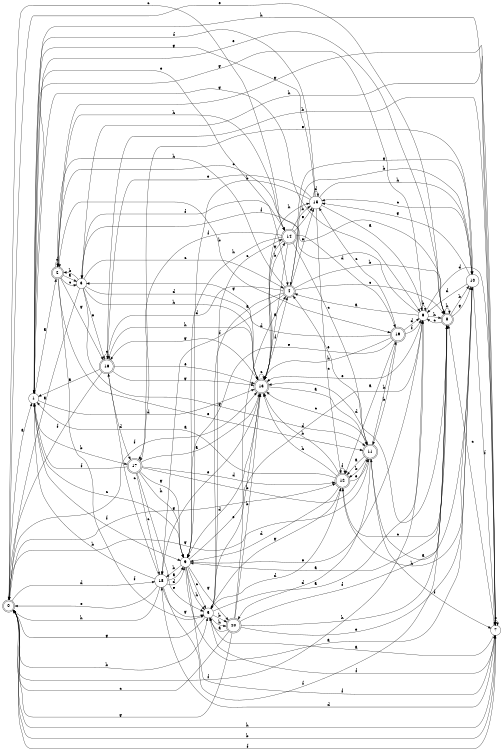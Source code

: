 digraph n17_2 {
__start0 [label="" shape="none"];

rankdir=LR;
size="8,5";

s0 [style="rounded,filled", color="black", fillcolor="white" shape="doublecircle", label="0"];
s1 [style="filled", color="black", fillcolor="white" shape="circle", label="1"];
s2 [style="rounded,filled", color="black", fillcolor="white" shape="doublecircle", label="2"];
s3 [style="filled", color="black", fillcolor="white" shape="circle", label="3"];
s4 [style="rounded,filled", color="black", fillcolor="white" shape="doublecircle", label="4"];
s5 [style="filled", color="black", fillcolor="white" shape="circle", label="5"];
s6 [style="filled", color="black", fillcolor="white" shape="circle", label="6"];
s7 [style="filled", color="black", fillcolor="white" shape="circle", label="7"];
s8 [style="rounded,filled", color="black", fillcolor="white" shape="doublecircle", label="8"];
s9 [style="filled", color="black", fillcolor="white" shape="circle", label="9"];
s10 [style="filled", color="black", fillcolor="white" shape="circle", label="10"];
s11 [style="rounded,filled", color="black", fillcolor="white" shape="doublecircle", label="11"];
s12 [style="rounded,filled", color="black", fillcolor="white" shape="doublecircle", label="12"];
s13 [style="rounded,filled", color="black", fillcolor="white" shape="doublecircle", label="13"];
s14 [style="rounded,filled", color="black", fillcolor="white" shape="doublecircle", label="14"];
s15 [style="filled", color="black", fillcolor="white" shape="circle", label="15"];
s16 [style="rounded,filled", color="black", fillcolor="white" shape="doublecircle", label="16"];
s17 [style="rounded,filled", color="black", fillcolor="white" shape="doublecircle", label="17"];
s18 [style="filled", color="black", fillcolor="white" shape="circle", label="18"];
s19 [style="rounded,filled", color="black", fillcolor="white" shape="doublecircle", label="19"];
s20 [style="rounded,filled", color="black", fillcolor="white" shape="doublecircle", label="20"];
s0 -> s1 [label="a"];
s0 -> s5 [label="b"];
s0 -> s14 [label="c"];
s0 -> s18 [label="d"];
s0 -> s8 [label="e"];
s0 -> s13 [label="f"];
s0 -> s12 [label="g"];
s0 -> s7 [label="h"];
s1 -> s2 [label="a"];
s1 -> s17 [label="b"];
s1 -> s9 [label="c"];
s1 -> s13 [label="d"];
s1 -> s4 [label="e"];
s1 -> s9 [label="f"];
s1 -> s6 [label="g"];
s1 -> s7 [label="h"];
s2 -> s3 [label="a"];
s2 -> s19 [label="b"];
s2 -> s3 [label="c"];
s2 -> s2 [label="d"];
s2 -> s11 [label="e"];
s2 -> s5 [label="f"];
s2 -> s16 [label="g"];
s2 -> s14 [label="h"];
s3 -> s0 [label="a"];
s3 -> s2 [label="b"];
s3 -> s4 [label="c"];
s3 -> s13 [label="d"];
s3 -> s16 [label="e"];
s3 -> s14 [label="f"];
s3 -> s11 [label="g"];
s3 -> s13 [label="h"];
s4 -> s5 [label="a"];
s4 -> s8 [label="b"];
s4 -> s8 [label="c"];
s4 -> s16 [label="d"];
s4 -> s15 [label="e"];
s4 -> s18 [label="f"];
s4 -> s10 [label="g"];
s4 -> s2 [label="h"];
s5 -> s6 [label="a"];
s5 -> s20 [label="b"];
s5 -> s14 [label="c"];
s5 -> s12 [label="d"];
s5 -> s13 [label="e"];
s5 -> s7 [label="f"];
s5 -> s0 [label="g"];
s5 -> s20 [label="h"];
s6 -> s4 [label="a"];
s6 -> s6 [label="b"];
s6 -> s2 [label="c"];
s6 -> s7 [label="d"];
s6 -> s13 [label="e"];
s6 -> s0 [label="f"];
s6 -> s1 [label="g"];
s6 -> s8 [label="h"];
s7 -> s5 [label="a"];
s7 -> s0 [label="b"];
s7 -> s8 [label="c"];
s7 -> s18 [label="d"];
s7 -> s7 [label="e"];
s7 -> s0 [label="f"];
s7 -> s2 [label="g"];
s7 -> s3 [label="h"];
s8 -> s9 [label="a"];
s8 -> s10 [label="b"];
s8 -> s6 [label="c"];
s8 -> s13 [label="d"];
s8 -> s1 [label="e"];
s8 -> s3 [label="f"];
s8 -> s10 [label="g"];
s8 -> s8 [label="h"];
s9 -> s10 [label="a"];
s9 -> s18 [label="b"];
s9 -> s5 [label="c"];
s9 -> s6 [label="d"];
s9 -> s6 [label="e"];
s9 -> s7 [label="f"];
s9 -> s20 [label="g"];
s9 -> s5 [label="h"];
s10 -> s11 [label="a"];
s10 -> s4 [label="b"];
s10 -> s15 [label="c"];
s10 -> s6 [label="d"];
s10 -> s17 [label="e"];
s10 -> s7 [label="f"];
s10 -> s15 [label="g"];
s10 -> s12 [label="h"];
s11 -> s12 [label="a"];
s11 -> s12 [label="b"];
s11 -> s13 [label="c"];
s11 -> s20 [label="d"];
s11 -> s4 [label="e"];
s11 -> s7 [label="f"];
s11 -> s0 [label="g"];
s11 -> s19 [label="h"];
s12 -> s1 [label="a"];
s12 -> s13 [label="b"];
s12 -> s8 [label="c"];
s12 -> s9 [label="d"];
s12 -> s11 [label="e"];
s12 -> s12 [label="f"];
s12 -> s5 [label="g"];
s12 -> s13 [label="h"];
s13 -> s11 [label="a"];
s13 -> s14 [label="b"];
s13 -> s13 [label="c"];
s13 -> s9 [label="d"];
s13 -> s18 [label="e"];
s13 -> s4 [label="f"];
s13 -> s16 [label="g"];
s13 -> s15 [label="h"];
s14 -> s13 [label="a"];
s14 -> s15 [label="b"];
s14 -> s11 [label="c"];
s14 -> s19 [label="d"];
s14 -> s15 [label="e"];
s14 -> s17 [label="f"];
s14 -> s13 [label="g"];
s14 -> s9 [label="h"];
s15 -> s6 [label="a"];
s15 -> s9 [label="b"];
s15 -> s12 [label="c"];
s15 -> s15 [label="d"];
s15 -> s16 [label="e"];
s15 -> s1 [label="f"];
s15 -> s1 [label="g"];
s15 -> s10 [label="h"];
s16 -> s1 [label="a"];
s16 -> s7 [label="b"];
s16 -> s16 [label="c"];
s16 -> s17 [label="d"];
s16 -> s13 [label="e"];
s16 -> s0 [label="f"];
s16 -> s13 [label="g"];
s16 -> s13 [label="h"];
s17 -> s13 [label="a"];
s17 -> s11 [label="b"];
s17 -> s18 [label="c"];
s17 -> s12 [label="d"];
s17 -> s5 [label="e"];
s17 -> s1 [label="f"];
s17 -> s9 [label="g"];
s17 -> s9 [label="h"];
s18 -> s9 [label="a"];
s18 -> s1 [label="b"];
s18 -> s16 [label="c"];
s18 -> s9 [label="d"];
s18 -> s0 [label="e"];
s18 -> s8 [label="f"];
s18 -> s5 [label="g"];
s18 -> s0 [label="h"];
s19 -> s12 [label="a"];
s19 -> s11 [label="b"];
s19 -> s15 [label="c"];
s19 -> s6 [label="d"];
s19 -> s9 [label="e"];
s19 -> s6 [label="f"];
s19 -> s3 [label="g"];
s19 -> s13 [label="h"];
s20 -> s5 [label="a"];
s20 -> s13 [label="b"];
s20 -> s0 [label="c"];
s20 -> s4 [label="d"];
s20 -> s10 [label="e"];
s20 -> s8 [label="f"];
s20 -> s0 [label="g"];
s20 -> s8 [label="h"];

}